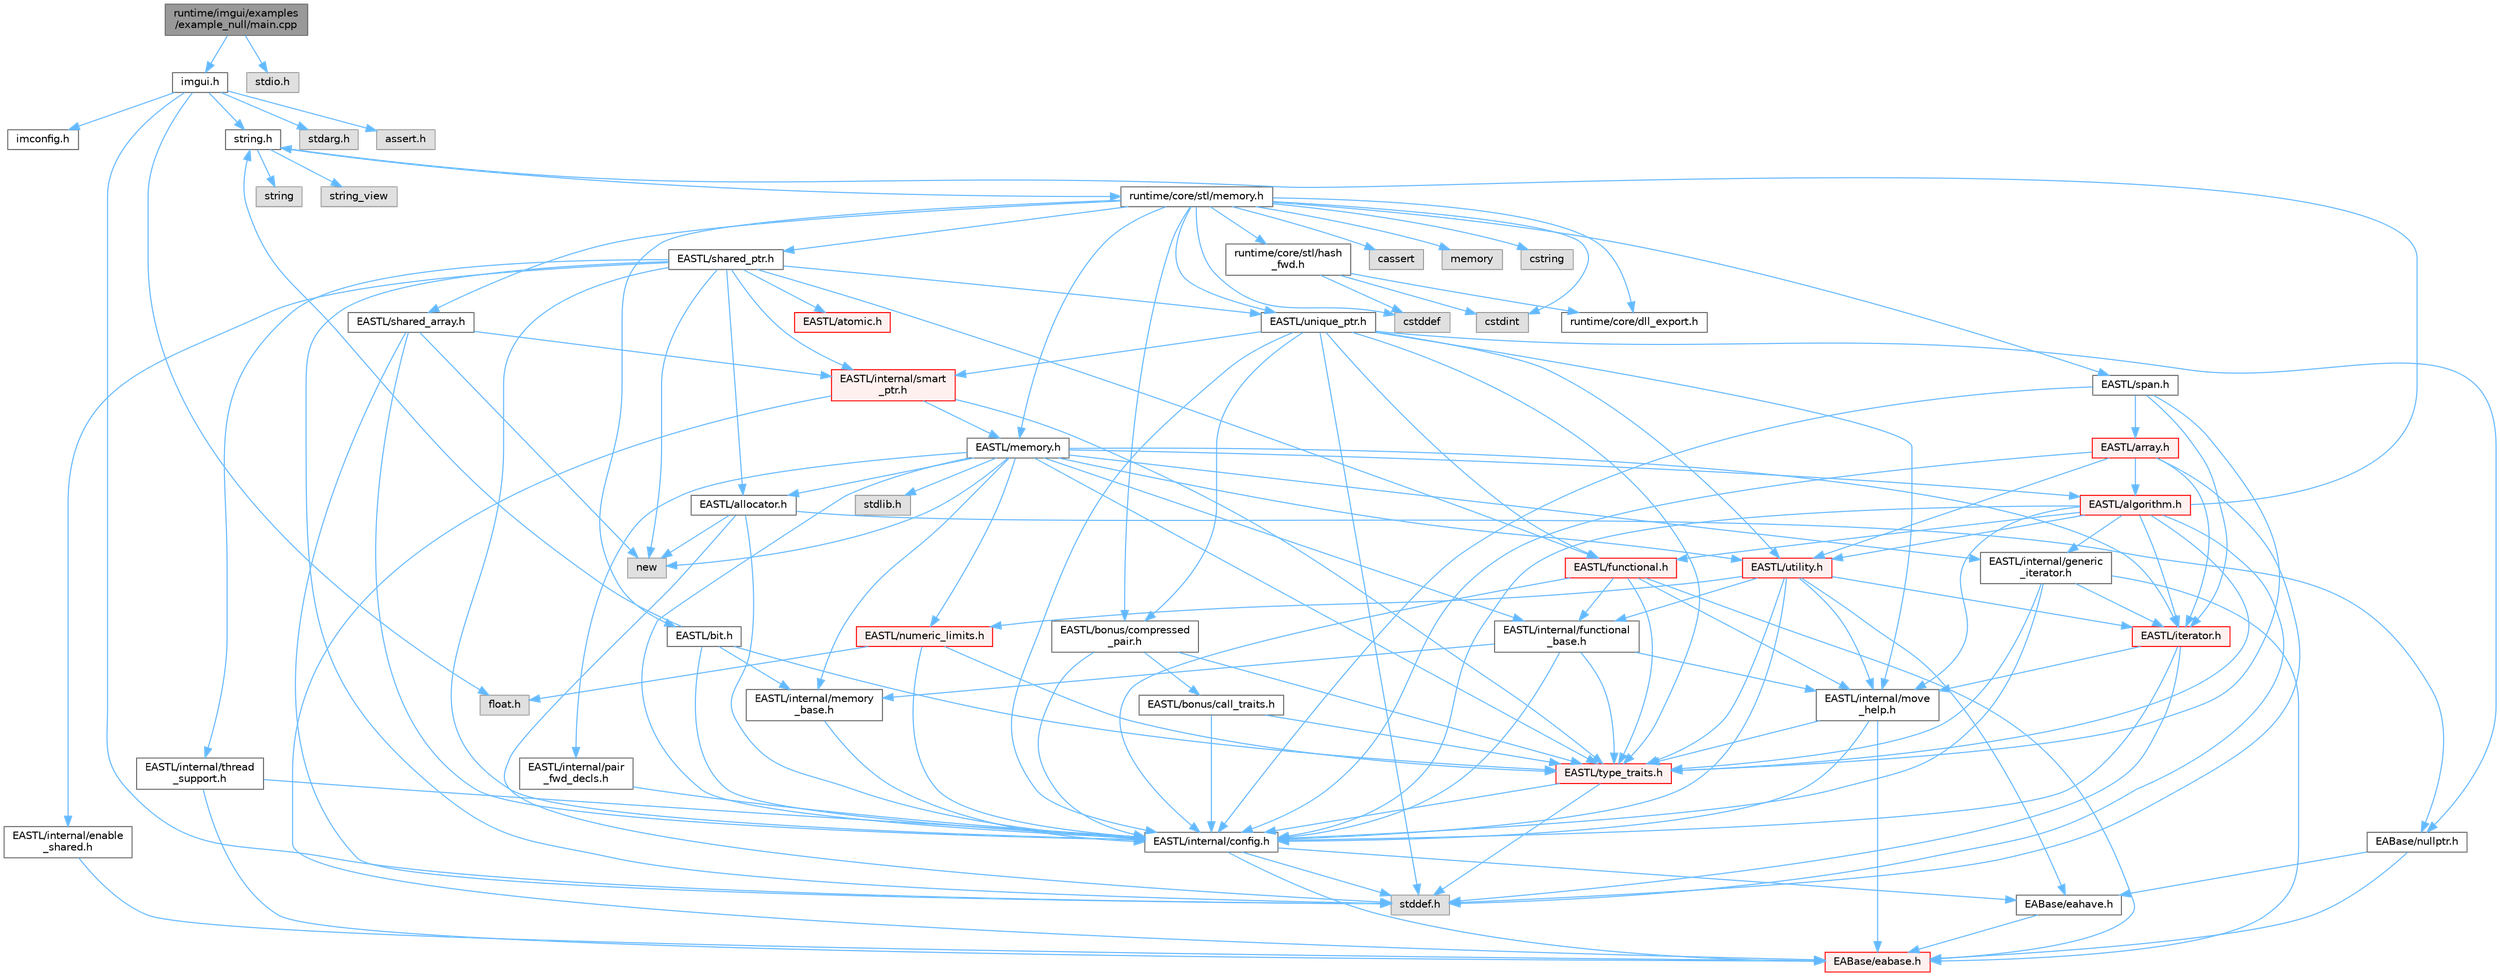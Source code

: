 digraph "runtime/imgui/examples/example_null/main.cpp"
{
 // LATEX_PDF_SIZE
  bgcolor="transparent";
  edge [fontname=Helvetica,fontsize=10,labelfontname=Helvetica,labelfontsize=10];
  node [fontname=Helvetica,fontsize=10,shape=box,height=0.2,width=0.4];
  Node1 [id="Node000001",label="runtime/imgui/examples\l/example_null/main.cpp",height=0.2,width=0.4,color="gray40", fillcolor="grey60", style="filled", fontcolor="black",tooltip=" "];
  Node1 -> Node2 [id="edge1_Node000001_Node000002",color="steelblue1",style="solid",tooltip=" "];
  Node2 [id="Node000002",label="imgui.h",height=0.2,width=0.4,color="grey40", fillcolor="white", style="filled",URL="$imgui_8h.html",tooltip=" "];
  Node2 -> Node3 [id="edge2_Node000002_Node000003",color="steelblue1",style="solid",tooltip=" "];
  Node3 [id="Node000003",label="imconfig.h",height=0.2,width=0.4,color="grey40", fillcolor="white", style="filled",URL="$imconfig_8h.html",tooltip=" "];
  Node2 -> Node4 [id="edge3_Node000002_Node000004",color="steelblue1",style="solid",tooltip=" "];
  Node4 [id="Node000004",label="float.h",height=0.2,width=0.4,color="grey60", fillcolor="#E0E0E0", style="filled",tooltip=" "];
  Node2 -> Node5 [id="edge4_Node000002_Node000005",color="steelblue1",style="solid",tooltip=" "];
  Node5 [id="Node000005",label="stdarg.h",height=0.2,width=0.4,color="grey60", fillcolor="#E0E0E0", style="filled",tooltip=" "];
  Node2 -> Node6 [id="edge5_Node000002_Node000006",color="steelblue1",style="solid",tooltip=" "];
  Node6 [id="Node000006",label="stddef.h",height=0.2,width=0.4,color="grey60", fillcolor="#E0E0E0", style="filled",tooltip=" "];
  Node2 -> Node7 [id="edge6_Node000002_Node000007",color="steelblue1",style="solid",tooltip=" "];
  Node7 [id="Node000007",label="string.h",height=0.2,width=0.4,color="grey40", fillcolor="white", style="filled",URL="$string_8h.html",tooltip=" "];
  Node7 -> Node8 [id="edge7_Node000007_Node000008",color="steelblue1",style="solid",tooltip=" "];
  Node8 [id="Node000008",label="string",height=0.2,width=0.4,color="grey60", fillcolor="#E0E0E0", style="filled",tooltip=" "];
  Node7 -> Node9 [id="edge8_Node000007_Node000009",color="steelblue1",style="solid",tooltip=" "];
  Node9 [id="Node000009",label="string_view",height=0.2,width=0.4,color="grey60", fillcolor="#E0E0E0", style="filled",tooltip=" "];
  Node7 -> Node10 [id="edge9_Node000007_Node000010",color="steelblue1",style="solid",tooltip=" "];
  Node10 [id="Node000010",label="runtime/core/stl/memory.h",height=0.2,width=0.4,color="grey40", fillcolor="white", style="filled",URL="$core_2stl_2memory_8h.html",tooltip=" "];
  Node10 -> Node11 [id="edge10_Node000010_Node000011",color="steelblue1",style="solid",tooltip=" "];
  Node11 [id="Node000011",label="cstddef",height=0.2,width=0.4,color="grey60", fillcolor="#E0E0E0", style="filled",tooltip=" "];
  Node10 -> Node12 [id="edge11_Node000010_Node000012",color="steelblue1",style="solid",tooltip=" "];
  Node12 [id="Node000012",label="cstdint",height=0.2,width=0.4,color="grey60", fillcolor="#E0E0E0", style="filled",tooltip=" "];
  Node10 -> Node13 [id="edge12_Node000010_Node000013",color="steelblue1",style="solid",tooltip=" "];
  Node13 [id="Node000013",label="cassert",height=0.2,width=0.4,color="grey60", fillcolor="#E0E0E0", style="filled",tooltip=" "];
  Node10 -> Node14 [id="edge13_Node000010_Node000014",color="steelblue1",style="solid",tooltip=" "];
  Node14 [id="Node000014",label="memory",height=0.2,width=0.4,color="grey60", fillcolor="#E0E0E0", style="filled",tooltip=" "];
  Node10 -> Node15 [id="edge14_Node000010_Node000015",color="steelblue1",style="solid",tooltip=" "];
  Node15 [id="Node000015",label="cstring",height=0.2,width=0.4,color="grey60", fillcolor="#E0E0E0", style="filled",tooltip=" "];
  Node10 -> Node16 [id="edge15_Node000010_Node000016",color="steelblue1",style="solid",tooltip=" "];
  Node16 [id="Node000016",label="EASTL/bit.h",height=0.2,width=0.4,color="grey40", fillcolor="white", style="filled",URL="$bit_8h.html",tooltip=" "];
  Node16 -> Node17 [id="edge16_Node000016_Node000017",color="steelblue1",style="solid",tooltip=" "];
  Node17 [id="Node000017",label="EASTL/internal/config.h",height=0.2,width=0.4,color="grey40", fillcolor="white", style="filled",URL="$config_8h.html",tooltip=" "];
  Node17 -> Node18 [id="edge17_Node000017_Node000018",color="steelblue1",style="solid",tooltip=" "];
  Node18 [id="Node000018",label="EABase/eabase.h",height=0.2,width=0.4,color="red", fillcolor="#FFF0F0", style="filled",URL="$eabase_8h.html",tooltip=" "];
  Node17 -> Node24 [id="edge18_Node000017_Node000024",color="steelblue1",style="solid",tooltip=" "];
  Node24 [id="Node000024",label="EABase/eahave.h",height=0.2,width=0.4,color="grey40", fillcolor="white", style="filled",URL="$eahave_8h.html",tooltip=" "];
  Node24 -> Node18 [id="edge19_Node000024_Node000018",color="steelblue1",style="solid",tooltip=" "];
  Node17 -> Node6 [id="edge20_Node000017_Node000006",color="steelblue1",style="solid",tooltip=" "];
  Node16 -> Node25 [id="edge21_Node000016_Node000025",color="steelblue1",style="solid",tooltip=" "];
  Node25 [id="Node000025",label="EASTL/internal/memory\l_base.h",height=0.2,width=0.4,color="grey40", fillcolor="white", style="filled",URL="$memory__base_8h.html",tooltip=" "];
  Node25 -> Node17 [id="edge22_Node000025_Node000017",color="steelblue1",style="solid",tooltip=" "];
  Node16 -> Node26 [id="edge23_Node000016_Node000026",color="steelblue1",style="solid",tooltip=" "];
  Node26 [id="Node000026",label="EASTL/type_traits.h",height=0.2,width=0.4,color="red", fillcolor="#FFF0F0", style="filled",URL="$_e_a_s_t_l_2include_2_e_a_s_t_l_2type__traits_8h.html",tooltip=" "];
  Node26 -> Node17 [id="edge24_Node000026_Node000017",color="steelblue1",style="solid",tooltip=" "];
  Node26 -> Node6 [id="edge25_Node000026_Node000006",color="steelblue1",style="solid",tooltip=" "];
  Node16 -> Node7 [id="edge26_Node000016_Node000007",color="steelblue1",style="solid",tooltip=" "];
  Node10 -> Node36 [id="edge27_Node000010_Node000036",color="steelblue1",style="solid",tooltip=" "];
  Node36 [id="Node000036",label="EASTL/memory.h",height=0.2,width=0.4,color="grey40", fillcolor="white", style="filled",URL="$_e_a_s_t_l_2include_2_e_a_s_t_l_2memory_8h.html",tooltip=" "];
  Node36 -> Node17 [id="edge28_Node000036_Node000017",color="steelblue1",style="solid",tooltip=" "];
  Node36 -> Node25 [id="edge29_Node000036_Node000025",color="steelblue1",style="solid",tooltip=" "];
  Node36 -> Node37 [id="edge30_Node000036_Node000037",color="steelblue1",style="solid",tooltip=" "];
  Node37 [id="Node000037",label="EASTL/internal/generic\l_iterator.h",height=0.2,width=0.4,color="grey40", fillcolor="white", style="filled",URL="$generic__iterator_8h.html",tooltip=" "];
  Node37 -> Node18 [id="edge31_Node000037_Node000018",color="steelblue1",style="solid",tooltip=" "];
  Node37 -> Node17 [id="edge32_Node000037_Node000017",color="steelblue1",style="solid",tooltip=" "];
  Node37 -> Node38 [id="edge33_Node000037_Node000038",color="steelblue1",style="solid",tooltip=" "];
  Node38 [id="Node000038",label="EASTL/iterator.h",height=0.2,width=0.4,color="red", fillcolor="#FFF0F0", style="filled",URL="$_e_a_s_t_l_2include_2_e_a_s_t_l_2iterator_8h.html",tooltip=" "];
  Node38 -> Node17 [id="edge34_Node000038_Node000017",color="steelblue1",style="solid",tooltip=" "];
  Node38 -> Node39 [id="edge35_Node000038_Node000039",color="steelblue1",style="solid",tooltip=" "];
  Node39 [id="Node000039",label="EASTL/internal/move\l_help.h",height=0.2,width=0.4,color="grey40", fillcolor="white", style="filled",URL="$move__help_8h.html",tooltip=" "];
  Node39 -> Node18 [id="edge36_Node000039_Node000018",color="steelblue1",style="solid",tooltip=" "];
  Node39 -> Node17 [id="edge37_Node000039_Node000017",color="steelblue1",style="solid",tooltip=" "];
  Node39 -> Node26 [id="edge38_Node000039_Node000026",color="steelblue1",style="solid",tooltip=" "];
  Node38 -> Node6 [id="edge39_Node000038_Node000006",color="steelblue1",style="solid",tooltip=" "];
  Node37 -> Node26 [id="edge40_Node000037_Node000026",color="steelblue1",style="solid",tooltip=" "];
  Node36 -> Node41 [id="edge41_Node000036_Node000041",color="steelblue1",style="solid",tooltip=" "];
  Node41 [id="Node000041",label="EASTL/internal/pair\l_fwd_decls.h",height=0.2,width=0.4,color="grey40", fillcolor="white", style="filled",URL="$pair__fwd__decls_8h.html",tooltip=" "];
  Node41 -> Node17 [id="edge42_Node000041_Node000017",color="steelblue1",style="solid",tooltip=" "];
  Node36 -> Node42 [id="edge43_Node000036_Node000042",color="steelblue1",style="solid",tooltip=" "];
  Node42 [id="Node000042",label="EASTL/internal/functional\l_base.h",height=0.2,width=0.4,color="grey40", fillcolor="white", style="filled",URL="$functional__base_8h.html",tooltip=" "];
  Node42 -> Node17 [id="edge44_Node000042_Node000017",color="steelblue1",style="solid",tooltip=" "];
  Node42 -> Node25 [id="edge45_Node000042_Node000025",color="steelblue1",style="solid",tooltip=" "];
  Node42 -> Node39 [id="edge46_Node000042_Node000039",color="steelblue1",style="solid",tooltip=" "];
  Node42 -> Node26 [id="edge47_Node000042_Node000026",color="steelblue1",style="solid",tooltip=" "];
  Node36 -> Node43 [id="edge48_Node000036_Node000043",color="steelblue1",style="solid",tooltip=" "];
  Node43 [id="Node000043",label="EASTL/algorithm.h",height=0.2,width=0.4,color="red", fillcolor="#FFF0F0", style="filled",URL="$_e_a_s_t_l_2include_2_e_a_s_t_l_2algorithm_8h.html",tooltip=" "];
  Node43 -> Node17 [id="edge49_Node000043_Node000017",color="steelblue1",style="solid",tooltip=" "];
  Node43 -> Node26 [id="edge50_Node000043_Node000026",color="steelblue1",style="solid",tooltip=" "];
  Node43 -> Node39 [id="edge51_Node000043_Node000039",color="steelblue1",style="solid",tooltip=" "];
  Node43 -> Node38 [id="edge52_Node000043_Node000038",color="steelblue1",style="solid",tooltip=" "];
  Node43 -> Node46 [id="edge53_Node000043_Node000046",color="steelblue1",style="solid",tooltip=" "];
  Node46 [id="Node000046",label="EASTL/functional.h",height=0.2,width=0.4,color="red", fillcolor="#FFF0F0", style="filled",URL="$_e_a_s_t_l_2include_2_e_a_s_t_l_2functional_8h.html",tooltip=" "];
  Node46 -> Node18 [id="edge54_Node000046_Node000018",color="steelblue1",style="solid",tooltip=" "];
  Node46 -> Node17 [id="edge55_Node000046_Node000017",color="steelblue1",style="solid",tooltip=" "];
  Node46 -> Node39 [id="edge56_Node000046_Node000039",color="steelblue1",style="solid",tooltip=" "];
  Node46 -> Node26 [id="edge57_Node000046_Node000026",color="steelblue1",style="solid",tooltip=" "];
  Node46 -> Node42 [id="edge58_Node000046_Node000042",color="steelblue1",style="solid",tooltip=" "];
  Node43 -> Node53 [id="edge59_Node000043_Node000053",color="steelblue1",style="solid",tooltip=" "];
  Node53 [id="Node000053",label="EASTL/utility.h",height=0.2,width=0.4,color="red", fillcolor="#FFF0F0", style="filled",URL="$_e_a_s_t_l_2include_2_e_a_s_t_l_2utility_8h.html",tooltip=" "];
  Node53 -> Node17 [id="edge60_Node000053_Node000017",color="steelblue1",style="solid",tooltip=" "];
  Node53 -> Node26 [id="edge61_Node000053_Node000026",color="steelblue1",style="solid",tooltip=" "];
  Node53 -> Node38 [id="edge62_Node000053_Node000038",color="steelblue1",style="solid",tooltip=" "];
  Node53 -> Node54 [id="edge63_Node000053_Node000054",color="steelblue1",style="solid",tooltip=" "];
  Node54 [id="Node000054",label="EASTL/numeric_limits.h",height=0.2,width=0.4,color="red", fillcolor="#FFF0F0", style="filled",URL="$numeric__limits_8h.html",tooltip=" "];
  Node54 -> Node17 [id="edge64_Node000054_Node000017",color="steelblue1",style="solid",tooltip=" "];
  Node54 -> Node26 [id="edge65_Node000054_Node000026",color="steelblue1",style="solid",tooltip=" "];
  Node54 -> Node4 [id="edge66_Node000054_Node000004",color="steelblue1",style="solid",tooltip=" "];
  Node53 -> Node42 [id="edge67_Node000053_Node000042",color="steelblue1",style="solid",tooltip=" "];
  Node53 -> Node39 [id="edge68_Node000053_Node000039",color="steelblue1",style="solid",tooltip=" "];
  Node53 -> Node24 [id="edge69_Node000053_Node000024",color="steelblue1",style="solid",tooltip=" "];
  Node43 -> Node37 [id="edge70_Node000043_Node000037",color="steelblue1",style="solid",tooltip=" "];
  Node43 -> Node6 [id="edge71_Node000043_Node000006",color="steelblue1",style="solid",tooltip=" "];
  Node43 -> Node7 [id="edge72_Node000043_Node000007",color="steelblue1",style="solid",tooltip=" "];
  Node36 -> Node26 [id="edge73_Node000036_Node000026",color="steelblue1",style="solid",tooltip=" "];
  Node36 -> Node50 [id="edge74_Node000036_Node000050",color="steelblue1",style="solid",tooltip=" "];
  Node50 [id="Node000050",label="EASTL/allocator.h",height=0.2,width=0.4,color="grey40", fillcolor="white", style="filled",URL="$allocator_8h.html",tooltip=" "];
  Node50 -> Node17 [id="edge75_Node000050_Node000017",color="steelblue1",style="solid",tooltip=" "];
  Node50 -> Node28 [id="edge76_Node000050_Node000028",color="steelblue1",style="solid",tooltip=" "];
  Node28 [id="Node000028",label="EABase/nullptr.h",height=0.2,width=0.4,color="grey40", fillcolor="white", style="filled",URL="$nullptr_8h.html",tooltip=" "];
  Node28 -> Node18 [id="edge77_Node000028_Node000018",color="steelblue1",style="solid",tooltip=" "];
  Node28 -> Node24 [id="edge78_Node000028_Node000024",color="steelblue1",style="solid",tooltip=" "];
  Node50 -> Node6 [id="edge79_Node000050_Node000006",color="steelblue1",style="solid",tooltip=" "];
  Node50 -> Node51 [id="edge80_Node000050_Node000051",color="steelblue1",style="solid",tooltip=" "];
  Node51 [id="Node000051",label="new",height=0.2,width=0.4,color="grey60", fillcolor="#E0E0E0", style="filled",tooltip=" "];
  Node36 -> Node38 [id="edge81_Node000036_Node000038",color="steelblue1",style="solid",tooltip=" "];
  Node36 -> Node53 [id="edge82_Node000036_Node000053",color="steelblue1",style="solid",tooltip=" "];
  Node36 -> Node54 [id="edge83_Node000036_Node000054",color="steelblue1",style="solid",tooltip=" "];
  Node36 -> Node62 [id="edge84_Node000036_Node000062",color="steelblue1",style="solid",tooltip=" "];
  Node62 [id="Node000062",label="stdlib.h",height=0.2,width=0.4,color="grey60", fillcolor="#E0E0E0", style="filled",tooltip=" "];
  Node36 -> Node51 [id="edge85_Node000036_Node000051",color="steelblue1",style="solid",tooltip=" "];
  Node10 -> Node63 [id="edge86_Node000010_Node000063",color="steelblue1",style="solid",tooltip=" "];
  Node63 [id="Node000063",label="EASTL/shared_array.h",height=0.2,width=0.4,color="grey40", fillcolor="white", style="filled",URL="$shared__array_8h.html",tooltip=" "];
  Node63 -> Node17 [id="edge87_Node000063_Node000017",color="steelblue1",style="solid",tooltip=" "];
  Node63 -> Node64 [id="edge88_Node000063_Node000064",color="steelblue1",style="solid",tooltip=" "];
  Node64 [id="Node000064",label="EASTL/internal/smart\l_ptr.h",height=0.2,width=0.4,color="red", fillcolor="#FFF0F0", style="filled",URL="$smart__ptr_8h.html",tooltip=" "];
  Node64 -> Node18 [id="edge89_Node000064_Node000018",color="steelblue1",style="solid",tooltip=" "];
  Node64 -> Node36 [id="edge90_Node000064_Node000036",color="steelblue1",style="solid",tooltip=" "];
  Node64 -> Node26 [id="edge91_Node000064_Node000026",color="steelblue1",style="solid",tooltip=" "];
  Node63 -> Node51 [id="edge92_Node000063_Node000051",color="steelblue1",style="solid",tooltip=" "];
  Node63 -> Node6 [id="edge93_Node000063_Node000006",color="steelblue1",style="solid",tooltip=" "];
  Node10 -> Node66 [id="edge94_Node000010_Node000066",color="steelblue1",style="solid",tooltip=" "];
  Node66 [id="Node000066",label="EASTL/unique_ptr.h",height=0.2,width=0.4,color="grey40", fillcolor="white", style="filled",URL="$unique__ptr_8h.html",tooltip=" "];
  Node66 -> Node28 [id="edge95_Node000066_Node000028",color="steelblue1",style="solid",tooltip=" "];
  Node66 -> Node67 [id="edge96_Node000066_Node000067",color="steelblue1",style="solid",tooltip=" "];
  Node67 [id="Node000067",label="EASTL/bonus/compressed\l_pair.h",height=0.2,width=0.4,color="grey40", fillcolor="white", style="filled",URL="$compressed__pair_8h.html",tooltip=" "];
  Node67 -> Node17 [id="edge97_Node000067_Node000017",color="steelblue1",style="solid",tooltip=" "];
  Node67 -> Node26 [id="edge98_Node000067_Node000026",color="steelblue1",style="solid",tooltip=" "];
  Node67 -> Node68 [id="edge99_Node000067_Node000068",color="steelblue1",style="solid",tooltip=" "];
  Node68 [id="Node000068",label="EASTL/bonus/call_traits.h",height=0.2,width=0.4,color="grey40", fillcolor="white", style="filled",URL="$call__traits_8h.html",tooltip=" "];
  Node68 -> Node17 [id="edge100_Node000068_Node000017",color="steelblue1",style="solid",tooltip=" "];
  Node68 -> Node26 [id="edge101_Node000068_Node000026",color="steelblue1",style="solid",tooltip=" "];
  Node66 -> Node46 [id="edge102_Node000066_Node000046",color="steelblue1",style="solid",tooltip=" "];
  Node66 -> Node17 [id="edge103_Node000066_Node000017",color="steelblue1",style="solid",tooltip=" "];
  Node66 -> Node39 [id="edge104_Node000066_Node000039",color="steelblue1",style="solid",tooltip=" "];
  Node66 -> Node64 [id="edge105_Node000066_Node000064",color="steelblue1",style="solid",tooltip=" "];
  Node66 -> Node26 [id="edge106_Node000066_Node000026",color="steelblue1",style="solid",tooltip=" "];
  Node66 -> Node53 [id="edge107_Node000066_Node000053",color="steelblue1",style="solid",tooltip=" "];
  Node66 -> Node6 [id="edge108_Node000066_Node000006",color="steelblue1",style="solid",tooltip=" "];
  Node10 -> Node69 [id="edge109_Node000010_Node000069",color="steelblue1",style="solid",tooltip=" "];
  Node69 [id="Node000069",label="EASTL/shared_ptr.h",height=0.2,width=0.4,color="grey40", fillcolor="white", style="filled",URL="$shared__ptr_8h.html",tooltip=" "];
  Node69 -> Node17 [id="edge110_Node000069_Node000017",color="steelblue1",style="solid",tooltip=" "];
  Node69 -> Node64 [id="edge111_Node000069_Node000064",color="steelblue1",style="solid",tooltip=" "];
  Node69 -> Node70 [id="edge112_Node000069_Node000070",color="steelblue1",style="solid",tooltip=" "];
  Node70 [id="Node000070",label="EASTL/internal/thread\l_support.h",height=0.2,width=0.4,color="grey40", fillcolor="white", style="filled",URL="$thread__support_8h.html",tooltip=" "];
  Node70 -> Node18 [id="edge113_Node000070_Node000018",color="steelblue1",style="solid",tooltip=" "];
  Node70 -> Node17 [id="edge114_Node000070_Node000017",color="steelblue1",style="solid",tooltip=" "];
  Node69 -> Node66 [id="edge115_Node000069_Node000066",color="steelblue1",style="solid",tooltip=" "];
  Node69 -> Node46 [id="edge116_Node000069_Node000046",color="steelblue1",style="solid",tooltip=" "];
  Node69 -> Node50 [id="edge117_Node000069_Node000050",color="steelblue1",style="solid",tooltip=" "];
  Node69 -> Node71 [id="edge118_Node000069_Node000071",color="steelblue1",style="solid",tooltip=" "];
  Node71 [id="Node000071",label="EASTL/atomic.h",height=0.2,width=0.4,color="red", fillcolor="#FFF0F0", style="filled",URL="$_e_a_s_t_l_2include_2_e_a_s_t_l_2atomic_8h.html",tooltip=" "];
  Node69 -> Node51 [id="edge119_Node000069_Node000051",color="steelblue1",style="solid",tooltip=" "];
  Node69 -> Node6 [id="edge120_Node000069_Node000006",color="steelblue1",style="solid",tooltip=" "];
  Node69 -> Node148 [id="edge121_Node000069_Node000148",color="steelblue1",style="solid",tooltip=" "];
  Node148 [id="Node000148",label="EASTL/internal/enable\l_shared.h",height=0.2,width=0.4,color="grey40", fillcolor="white", style="filled",URL="$enable__shared_8h.html",tooltip=" "];
  Node148 -> Node18 [id="edge122_Node000148_Node000018",color="steelblue1",style="solid",tooltip=" "];
  Node10 -> Node149 [id="edge123_Node000010_Node000149",color="steelblue1",style="solid",tooltip=" "];
  Node149 [id="Node000149",label="EASTL/span.h",height=0.2,width=0.4,color="grey40", fillcolor="white", style="filled",URL="$span_8h.html",tooltip=" "];
  Node149 -> Node17 [id="edge124_Node000149_Node000017",color="steelblue1",style="solid",tooltip=" "];
  Node149 -> Node26 [id="edge125_Node000149_Node000026",color="steelblue1",style="solid",tooltip=" "];
  Node149 -> Node38 [id="edge126_Node000149_Node000038",color="steelblue1",style="solid",tooltip=" "];
  Node149 -> Node150 [id="edge127_Node000149_Node000150",color="steelblue1",style="solid",tooltip=" "];
  Node150 [id="Node000150",label="EASTL/array.h",height=0.2,width=0.4,color="red", fillcolor="#FFF0F0", style="filled",URL="$array_8h.html",tooltip=" "];
  Node150 -> Node17 [id="edge128_Node000150_Node000017",color="steelblue1",style="solid",tooltip=" "];
  Node150 -> Node38 [id="edge129_Node000150_Node000038",color="steelblue1",style="solid",tooltip=" "];
  Node150 -> Node43 [id="edge130_Node000150_Node000043",color="steelblue1",style="solid",tooltip=" "];
  Node150 -> Node53 [id="edge131_Node000150_Node000053",color="steelblue1",style="solid",tooltip=" "];
  Node150 -> Node6 [id="edge132_Node000150_Node000006",color="steelblue1",style="solid",tooltip=" "];
  Node10 -> Node67 [id="edge133_Node000010_Node000067",color="steelblue1",style="solid",tooltip=" "];
  Node10 -> Node152 [id="edge134_Node000010_Node000152",color="steelblue1",style="solid",tooltip=" "];
  Node152 [id="Node000152",label="runtime/core/dll_export.h",height=0.2,width=0.4,color="grey40", fillcolor="white", style="filled",URL="$dll__export_8h.html",tooltip=" "];
  Node10 -> Node153 [id="edge135_Node000010_Node000153",color="steelblue1",style="solid",tooltip=" "];
  Node153 [id="Node000153",label="runtime/core/stl/hash\l_fwd.h",height=0.2,width=0.4,color="grey40", fillcolor="white", style="filled",URL="$hash__fwd_8h.html",tooltip=" "];
  Node153 -> Node11 [id="edge136_Node000153_Node000011",color="steelblue1",style="solid",tooltip=" "];
  Node153 -> Node12 [id="edge137_Node000153_Node000012",color="steelblue1",style="solid",tooltip=" "];
  Node153 -> Node152 [id="edge138_Node000153_Node000152",color="steelblue1",style="solid",tooltip=" "];
  Node2 -> Node154 [id="edge139_Node000002_Node000154",color="steelblue1",style="solid",tooltip=" "];
  Node154 [id="Node000154",label="assert.h",height=0.2,width=0.4,color="grey60", fillcolor="#E0E0E0", style="filled",tooltip=" "];
  Node1 -> Node155 [id="edge140_Node000001_Node000155",color="steelblue1",style="solid",tooltip=" "];
  Node155 [id="Node000155",label="stdio.h",height=0.2,width=0.4,color="grey60", fillcolor="#E0E0E0", style="filled",tooltip=" "];
}
